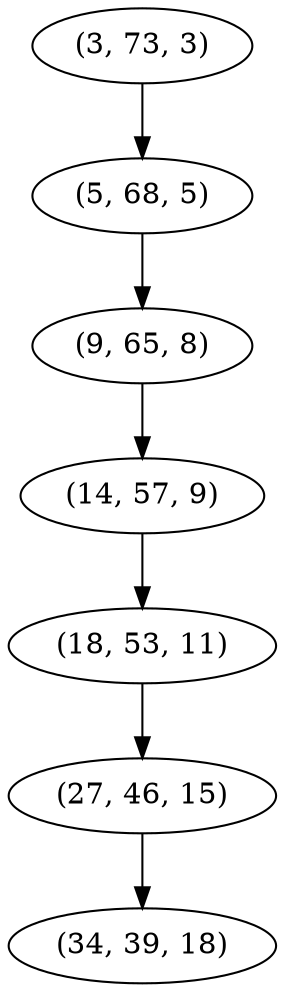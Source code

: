 digraph tree {
    "(3, 73, 3)";
    "(5, 68, 5)";
    "(9, 65, 8)";
    "(14, 57, 9)";
    "(18, 53, 11)";
    "(27, 46, 15)";
    "(34, 39, 18)";
    "(3, 73, 3)" -> "(5, 68, 5)";
    "(5, 68, 5)" -> "(9, 65, 8)";
    "(9, 65, 8)" -> "(14, 57, 9)";
    "(14, 57, 9)" -> "(18, 53, 11)";
    "(18, 53, 11)" -> "(27, 46, 15)";
    "(27, 46, 15)" -> "(34, 39, 18)";
}

